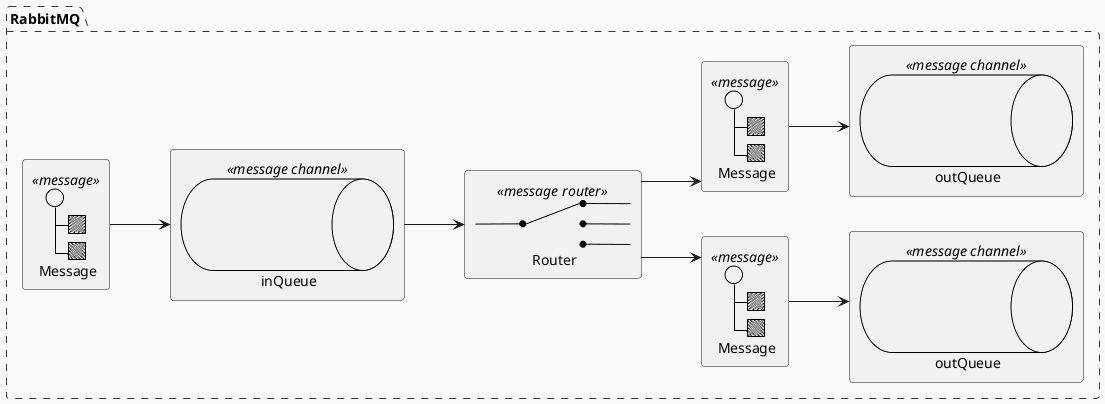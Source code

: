 {
  "sha1": "5yu4n1z5823cvqpag98u7exp8qy9d0l",
  "insertion": {
    "when": "2024-05-30T20:48:20.834Z",
    "url": "https://github.com/plantuml/plantuml-stdlib/issues/88#issuecomment-1930744100",
    "user": "plantuml@gmail.com"
  }
}
@startuml
    !include <eip/EIP-PlantUML>
    !theme mars
    skinparam linetype ortho
    left to right direction
    folder "RabbitMQ" #line.dashed {
        Message(msg0, Message)
        Message(msg1, Message)
        Message(msg2, Message)
        MsgChannel(ch0, inQueue)
        MsgChannel(ch1, outQueue)
        MsgChannel(ch2, outQueue)
        MessageRouter(rt0, Router)
    }
    Send(msg0, ch0)
    Send(ch0, rt0)
    Send(rt0, msg1)
    Send(rt0, msg2)
    Send(msg1, ch1)
    Send(msg2, ch2)
@enduml
